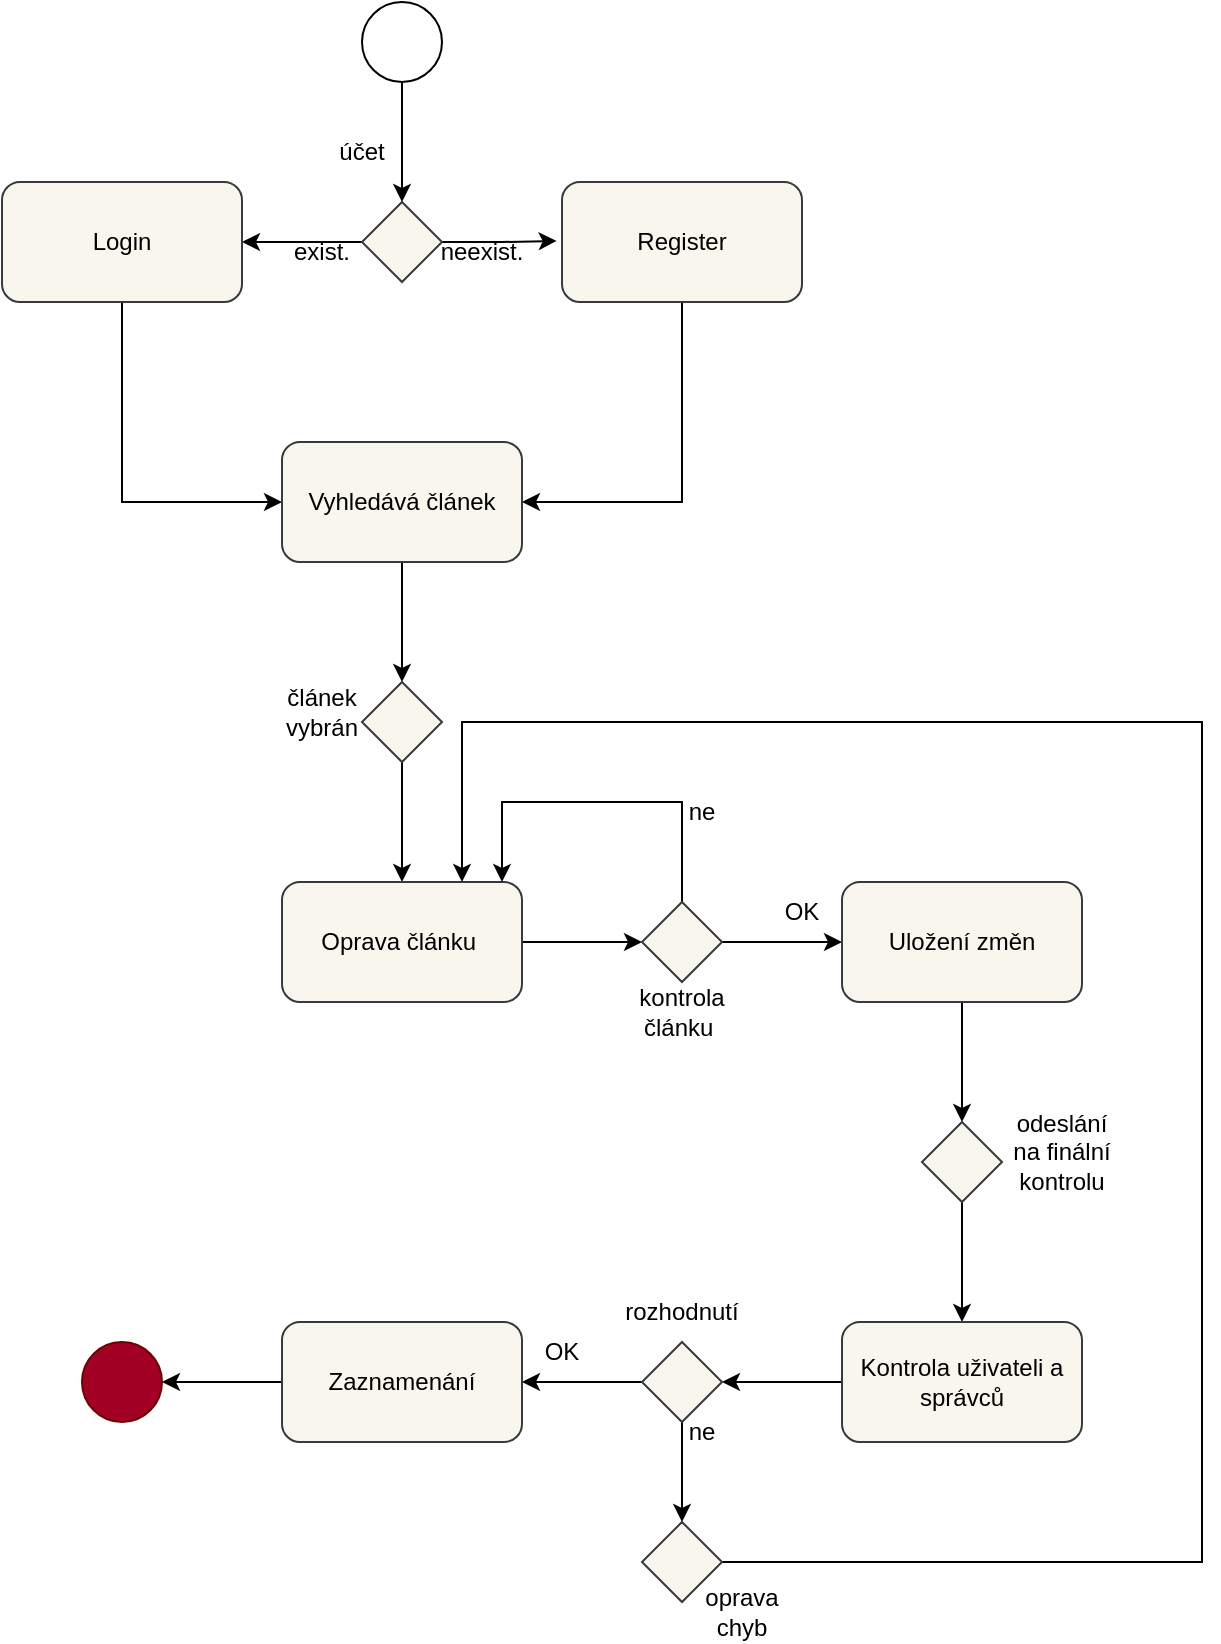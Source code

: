 <mxfile version="21.3.3" type="github">
  <diagram id="prtHgNgQTEPvFCAcTncT" name="Page-1">
    <mxGraphModel dx="954" dy="675" grid="1" gridSize="10" guides="1" tooltips="1" connect="1" arrows="1" fold="1" page="1" pageScale="1" pageWidth="827" pageHeight="1169" math="0" shadow="0">
      <root>
        <mxCell id="0" />
        <mxCell id="1" parent="0" />
        <mxCell id="8QqoD97N3NyJGOmYzk0o-9" style="edgeStyle=orthogonalEdgeStyle;rounded=0;orthogonalLoop=1;jettySize=auto;html=1;entryX=-0.022;entryY=0.491;entryDx=0;entryDy=0;entryPerimeter=0;" edge="1" parent="1" source="8QqoD97N3NyJGOmYzk0o-2" target="8QqoD97N3NyJGOmYzk0o-4">
          <mxGeometry relative="1" as="geometry" />
        </mxCell>
        <mxCell id="8QqoD97N3NyJGOmYzk0o-10" style="edgeStyle=orthogonalEdgeStyle;rounded=0;orthogonalLoop=1;jettySize=auto;html=1;entryX=1;entryY=0.5;entryDx=0;entryDy=0;" edge="1" parent="1" source="8QqoD97N3NyJGOmYzk0o-2" target="8QqoD97N3NyJGOmYzk0o-5">
          <mxGeometry relative="1" as="geometry" />
        </mxCell>
        <mxCell id="8QqoD97N3NyJGOmYzk0o-2" value="" style="rhombus;whiteSpace=wrap;html=1;fillColor=#f9f7ed;strokeColor=#36393d;" vertex="1" parent="1">
          <mxGeometry x="180" y="220" width="40" height="40" as="geometry" />
        </mxCell>
        <mxCell id="8QqoD97N3NyJGOmYzk0o-8" style="edgeStyle=orthogonalEdgeStyle;rounded=0;orthogonalLoop=1;jettySize=auto;html=1;entryX=0.5;entryY=0;entryDx=0;entryDy=0;" edge="1" parent="1" source="8QqoD97N3NyJGOmYzk0o-3" target="8QqoD97N3NyJGOmYzk0o-2">
          <mxGeometry relative="1" as="geometry" />
        </mxCell>
        <mxCell id="8QqoD97N3NyJGOmYzk0o-3" value="" style="ellipse;whiteSpace=wrap;html=1;aspect=fixed;" vertex="1" parent="1">
          <mxGeometry x="180" y="120" width="40" height="40" as="geometry" />
        </mxCell>
        <mxCell id="8QqoD97N3NyJGOmYzk0o-13" style="edgeStyle=orthogonalEdgeStyle;rounded=0;orthogonalLoop=1;jettySize=auto;html=1;entryX=1;entryY=0.5;entryDx=0;entryDy=0;exitX=0.5;exitY=1;exitDx=0;exitDy=0;" edge="1" parent="1" source="8QqoD97N3NyJGOmYzk0o-4" target="8QqoD97N3NyJGOmYzk0o-11">
          <mxGeometry relative="1" as="geometry">
            <Array as="points">
              <mxPoint x="340" y="370" />
            </Array>
          </mxGeometry>
        </mxCell>
        <mxCell id="8QqoD97N3NyJGOmYzk0o-4" value="&lt;font color=&quot;#000000&quot;&gt;Register&lt;/font&gt;" style="rounded=1;whiteSpace=wrap;html=1;fillColor=#f9f7ed;strokeColor=#36393d;" vertex="1" parent="1">
          <mxGeometry x="280" y="210" width="120" height="60" as="geometry" />
        </mxCell>
        <mxCell id="8QqoD97N3NyJGOmYzk0o-12" style="edgeStyle=orthogonalEdgeStyle;rounded=0;orthogonalLoop=1;jettySize=auto;html=1;entryX=0;entryY=0.5;entryDx=0;entryDy=0;exitX=0.5;exitY=1;exitDx=0;exitDy=0;" edge="1" parent="1" source="8QqoD97N3NyJGOmYzk0o-5" target="8QqoD97N3NyJGOmYzk0o-11">
          <mxGeometry relative="1" as="geometry" />
        </mxCell>
        <mxCell id="8QqoD97N3NyJGOmYzk0o-5" value="&lt;font color=&quot;#000000&quot;&gt;Login&lt;/font&gt;" style="rounded=1;whiteSpace=wrap;html=1;fillColor=#f9f7ed;strokeColor=#36393d;" vertex="1" parent="1">
          <mxGeometry y="210" width="120" height="60" as="geometry" />
        </mxCell>
        <mxCell id="8QqoD97N3NyJGOmYzk0o-15" style="edgeStyle=orthogonalEdgeStyle;rounded=0;orthogonalLoop=1;jettySize=auto;html=1;entryX=0.5;entryY=0;entryDx=0;entryDy=0;" edge="1" parent="1" source="8QqoD97N3NyJGOmYzk0o-11" target="8QqoD97N3NyJGOmYzk0o-14">
          <mxGeometry relative="1" as="geometry" />
        </mxCell>
        <mxCell id="8QqoD97N3NyJGOmYzk0o-11" value="&lt;font color=&quot;#000000&quot;&gt;Vyhledává článek&lt;/font&gt;" style="rounded=1;whiteSpace=wrap;html=1;fillColor=#f9f7ed;strokeColor=#36393d;" vertex="1" parent="1">
          <mxGeometry x="140" y="340" width="120" height="60" as="geometry" />
        </mxCell>
        <mxCell id="8QqoD97N3NyJGOmYzk0o-17" style="edgeStyle=orthogonalEdgeStyle;rounded=0;orthogonalLoop=1;jettySize=auto;html=1;entryX=0.5;entryY=0;entryDx=0;entryDy=0;" edge="1" parent="1" source="8QqoD97N3NyJGOmYzk0o-14" target="8QqoD97N3NyJGOmYzk0o-16">
          <mxGeometry relative="1" as="geometry" />
        </mxCell>
        <mxCell id="8QqoD97N3NyJGOmYzk0o-14" value="" style="rhombus;whiteSpace=wrap;html=1;fillColor=#f9f7ed;strokeColor=#36393d;" vertex="1" parent="1">
          <mxGeometry x="180" y="460" width="40" height="40" as="geometry" />
        </mxCell>
        <mxCell id="8QqoD97N3NyJGOmYzk0o-19" style="edgeStyle=orthogonalEdgeStyle;rounded=0;orthogonalLoop=1;jettySize=auto;html=1;entryX=0;entryY=0.5;entryDx=0;entryDy=0;" edge="1" parent="1" source="8QqoD97N3NyJGOmYzk0o-16" target="8QqoD97N3NyJGOmYzk0o-18">
          <mxGeometry relative="1" as="geometry" />
        </mxCell>
        <mxCell id="8QqoD97N3NyJGOmYzk0o-16" value="&lt;font color=&quot;#000000&quot;&gt;Oprava článku&lt;/font&gt;&amp;nbsp;" style="rounded=1;whiteSpace=wrap;html=1;fillColor=#f9f7ed;strokeColor=#36393d;" vertex="1" parent="1">
          <mxGeometry x="140" y="560" width="120" height="60" as="geometry" />
        </mxCell>
        <mxCell id="8QqoD97N3NyJGOmYzk0o-20" style="edgeStyle=orthogonalEdgeStyle;rounded=0;orthogonalLoop=1;jettySize=auto;html=1;" edge="1" parent="1" source="8QqoD97N3NyJGOmYzk0o-18">
          <mxGeometry relative="1" as="geometry">
            <mxPoint x="250" y="560" as="targetPoint" />
            <Array as="points">
              <mxPoint x="340" y="520" />
              <mxPoint x="250" y="520" />
            </Array>
          </mxGeometry>
        </mxCell>
        <mxCell id="8QqoD97N3NyJGOmYzk0o-22" style="edgeStyle=orthogonalEdgeStyle;rounded=0;orthogonalLoop=1;jettySize=auto;html=1;entryX=0;entryY=0.5;entryDx=0;entryDy=0;" edge="1" parent="1" source="8QqoD97N3NyJGOmYzk0o-18" target="8QqoD97N3NyJGOmYzk0o-21">
          <mxGeometry relative="1" as="geometry" />
        </mxCell>
        <mxCell id="8QqoD97N3NyJGOmYzk0o-18" value="" style="rhombus;whiteSpace=wrap;html=1;fillColor=#f9f7ed;strokeColor=#36393d;" vertex="1" parent="1">
          <mxGeometry x="320" y="570" width="40" height="40" as="geometry" />
        </mxCell>
        <mxCell id="8QqoD97N3NyJGOmYzk0o-24" style="edgeStyle=orthogonalEdgeStyle;rounded=0;orthogonalLoop=1;jettySize=auto;html=1;entryX=0.5;entryY=0;entryDx=0;entryDy=0;" edge="1" parent="1" source="8QqoD97N3NyJGOmYzk0o-21" target="8QqoD97N3NyJGOmYzk0o-23">
          <mxGeometry relative="1" as="geometry" />
        </mxCell>
        <mxCell id="8QqoD97N3NyJGOmYzk0o-21" value="&lt;font color=&quot;#000000&quot;&gt;Uložení změn&lt;/font&gt;" style="rounded=1;whiteSpace=wrap;html=1;fillColor=#f9f7ed;strokeColor=#36393d;" vertex="1" parent="1">
          <mxGeometry x="420" y="560" width="120" height="60" as="geometry" />
        </mxCell>
        <mxCell id="8QqoD97N3NyJGOmYzk0o-26" style="edgeStyle=orthogonalEdgeStyle;rounded=0;orthogonalLoop=1;jettySize=auto;html=1;entryX=0.5;entryY=0;entryDx=0;entryDy=0;" edge="1" parent="1" source="8QqoD97N3NyJGOmYzk0o-23" target="8QqoD97N3NyJGOmYzk0o-25">
          <mxGeometry relative="1" as="geometry" />
        </mxCell>
        <mxCell id="8QqoD97N3NyJGOmYzk0o-23" value="" style="rhombus;whiteSpace=wrap;html=1;fillColor=#f9f7ed;strokeColor=#36393d;" vertex="1" parent="1">
          <mxGeometry x="460" y="680" width="40" height="40" as="geometry" />
        </mxCell>
        <mxCell id="8QqoD97N3NyJGOmYzk0o-29" style="edgeStyle=orthogonalEdgeStyle;rounded=0;orthogonalLoop=1;jettySize=auto;html=1;entryX=1;entryY=0.5;entryDx=0;entryDy=0;" edge="1" parent="1" source="8QqoD97N3NyJGOmYzk0o-25" target="8QqoD97N3NyJGOmYzk0o-27">
          <mxGeometry relative="1" as="geometry" />
        </mxCell>
        <mxCell id="8QqoD97N3NyJGOmYzk0o-25" value="&lt;font color=&quot;#000000&quot;&gt;Kontrola uživateli a správců&lt;/font&gt;" style="rounded=1;whiteSpace=wrap;html=1;fillColor=#f9f7ed;strokeColor=#36393d;" vertex="1" parent="1">
          <mxGeometry x="420" y="780" width="120" height="60" as="geometry" />
        </mxCell>
        <mxCell id="8QqoD97N3NyJGOmYzk0o-31" style="edgeStyle=orthogonalEdgeStyle;rounded=0;orthogonalLoop=1;jettySize=auto;html=1;entryX=1;entryY=0.5;entryDx=0;entryDy=0;" edge="1" parent="1" source="8QqoD97N3NyJGOmYzk0o-27" target="8QqoD97N3NyJGOmYzk0o-30">
          <mxGeometry relative="1" as="geometry" />
        </mxCell>
        <mxCell id="8QqoD97N3NyJGOmYzk0o-36" style="edgeStyle=orthogonalEdgeStyle;rounded=0;orthogonalLoop=1;jettySize=auto;html=1;" edge="1" parent="1" source="8QqoD97N3NyJGOmYzk0o-27" target="8QqoD97N3NyJGOmYzk0o-35">
          <mxGeometry relative="1" as="geometry" />
        </mxCell>
        <mxCell id="8QqoD97N3NyJGOmYzk0o-27" value="" style="rhombus;whiteSpace=wrap;html=1;fillColor=#f9f7ed;strokeColor=#36393d;" vertex="1" parent="1">
          <mxGeometry x="320" y="790" width="40" height="40" as="geometry" />
        </mxCell>
        <mxCell id="8QqoD97N3NyJGOmYzk0o-34" style="edgeStyle=orthogonalEdgeStyle;rounded=0;orthogonalLoop=1;jettySize=auto;html=1;entryX=1;entryY=0.5;entryDx=0;entryDy=0;" edge="1" parent="1" source="8QqoD97N3NyJGOmYzk0o-30" target="8QqoD97N3NyJGOmYzk0o-32">
          <mxGeometry relative="1" as="geometry" />
        </mxCell>
        <mxCell id="8QqoD97N3NyJGOmYzk0o-30" value="&lt;font color=&quot;#000000&quot;&gt;Zaznamenání&lt;/font&gt;" style="rounded=1;whiteSpace=wrap;html=1;fillColor=#f9f7ed;strokeColor=#36393d;" vertex="1" parent="1">
          <mxGeometry x="140" y="780" width="120" height="60" as="geometry" />
        </mxCell>
        <mxCell id="8QqoD97N3NyJGOmYzk0o-32" value="" style="ellipse;whiteSpace=wrap;html=1;aspect=fixed;fillColor=#a20025;fontColor=#ffffff;strokeColor=#6F0000;" vertex="1" parent="1">
          <mxGeometry x="40" y="790" width="40" height="40" as="geometry" />
        </mxCell>
        <mxCell id="8QqoD97N3NyJGOmYzk0o-37" style="edgeStyle=orthogonalEdgeStyle;rounded=0;orthogonalLoop=1;jettySize=auto;html=1;entryX=0.75;entryY=0;entryDx=0;entryDy=0;" edge="1" parent="1" source="8QqoD97N3NyJGOmYzk0o-35" target="8QqoD97N3NyJGOmYzk0o-16">
          <mxGeometry relative="1" as="geometry">
            <mxPoint x="240" y="480" as="targetPoint" />
            <Array as="points">
              <mxPoint x="600" y="900" />
              <mxPoint x="600" y="480" />
              <mxPoint x="230" y="480" />
            </Array>
          </mxGeometry>
        </mxCell>
        <mxCell id="8QqoD97N3NyJGOmYzk0o-35" value="" style="rhombus;whiteSpace=wrap;html=1;fillColor=#f9f7ed;strokeColor=#36393d;" vertex="1" parent="1">
          <mxGeometry x="320" y="880" width="40" height="40" as="geometry" />
        </mxCell>
        <mxCell id="8QqoD97N3NyJGOmYzk0o-39" value="účet" style="text;html=1;strokeColor=none;fillColor=none;align=center;verticalAlign=middle;whiteSpace=wrap;rounded=0;" vertex="1" parent="1">
          <mxGeometry x="150" y="180" width="60" height="30" as="geometry" />
        </mxCell>
        <mxCell id="8QqoD97N3NyJGOmYzk0o-40" value="exist." style="text;html=1;strokeColor=none;fillColor=none;align=center;verticalAlign=middle;whiteSpace=wrap;rounded=0;" vertex="1" parent="1">
          <mxGeometry x="130" y="230" width="60" height="30" as="geometry" />
        </mxCell>
        <mxCell id="8QqoD97N3NyJGOmYzk0o-41" value="neexist." style="text;html=1;strokeColor=none;fillColor=none;align=center;verticalAlign=middle;whiteSpace=wrap;rounded=0;" vertex="1" parent="1">
          <mxGeometry x="210" y="230" width="60" height="30" as="geometry" />
        </mxCell>
        <mxCell id="8QqoD97N3NyJGOmYzk0o-42" value="článek vybrán" style="text;html=1;strokeColor=none;fillColor=none;align=center;verticalAlign=middle;whiteSpace=wrap;rounded=0;" vertex="1" parent="1">
          <mxGeometry x="130" y="460" width="60" height="30" as="geometry" />
        </mxCell>
        <mxCell id="8QqoD97N3NyJGOmYzk0o-43" value="kontrola článku&amp;nbsp;" style="text;html=1;strokeColor=none;fillColor=none;align=center;verticalAlign=middle;whiteSpace=wrap;rounded=0;" vertex="1" parent="1">
          <mxGeometry x="310" y="610" width="60" height="30" as="geometry" />
        </mxCell>
        <mxCell id="8QqoD97N3NyJGOmYzk0o-44" value="OK" style="text;html=1;strokeColor=none;fillColor=none;align=center;verticalAlign=middle;whiteSpace=wrap;rounded=0;" vertex="1" parent="1">
          <mxGeometry x="370" y="560" width="60" height="30" as="geometry" />
        </mxCell>
        <mxCell id="8QqoD97N3NyJGOmYzk0o-45" value="ne" style="text;html=1;strokeColor=none;fillColor=none;align=center;verticalAlign=middle;whiteSpace=wrap;rounded=0;" vertex="1" parent="1">
          <mxGeometry x="320" y="510" width="60" height="30" as="geometry" />
        </mxCell>
        <mxCell id="8QqoD97N3NyJGOmYzk0o-46" value="odeslání na finální kontrolu" style="text;html=1;strokeColor=none;fillColor=none;align=center;verticalAlign=middle;whiteSpace=wrap;rounded=0;" vertex="1" parent="1">
          <mxGeometry x="500" y="680" width="60" height="30" as="geometry" />
        </mxCell>
        <mxCell id="8QqoD97N3NyJGOmYzk0o-47" value="rozhodnutí" style="text;html=1;strokeColor=none;fillColor=none;align=center;verticalAlign=middle;whiteSpace=wrap;rounded=0;" vertex="1" parent="1">
          <mxGeometry x="310" y="760" width="60" height="30" as="geometry" />
        </mxCell>
        <mxCell id="8QqoD97N3NyJGOmYzk0o-48" value="OK" style="text;html=1;strokeColor=none;fillColor=none;align=center;verticalAlign=middle;whiteSpace=wrap;rounded=0;" vertex="1" parent="1">
          <mxGeometry x="250" y="780" width="60" height="30" as="geometry" />
        </mxCell>
        <mxCell id="8QqoD97N3NyJGOmYzk0o-49" value="ne" style="text;html=1;strokeColor=none;fillColor=none;align=center;verticalAlign=middle;whiteSpace=wrap;rounded=0;" vertex="1" parent="1">
          <mxGeometry x="320" y="820" width="60" height="30" as="geometry" />
        </mxCell>
        <mxCell id="8QqoD97N3NyJGOmYzk0o-50" value="oprava chyb" style="text;html=1;strokeColor=none;fillColor=none;align=center;verticalAlign=middle;whiteSpace=wrap;rounded=0;" vertex="1" parent="1">
          <mxGeometry x="340" y="910" width="60" height="30" as="geometry" />
        </mxCell>
      </root>
    </mxGraphModel>
  </diagram>
</mxfile>

